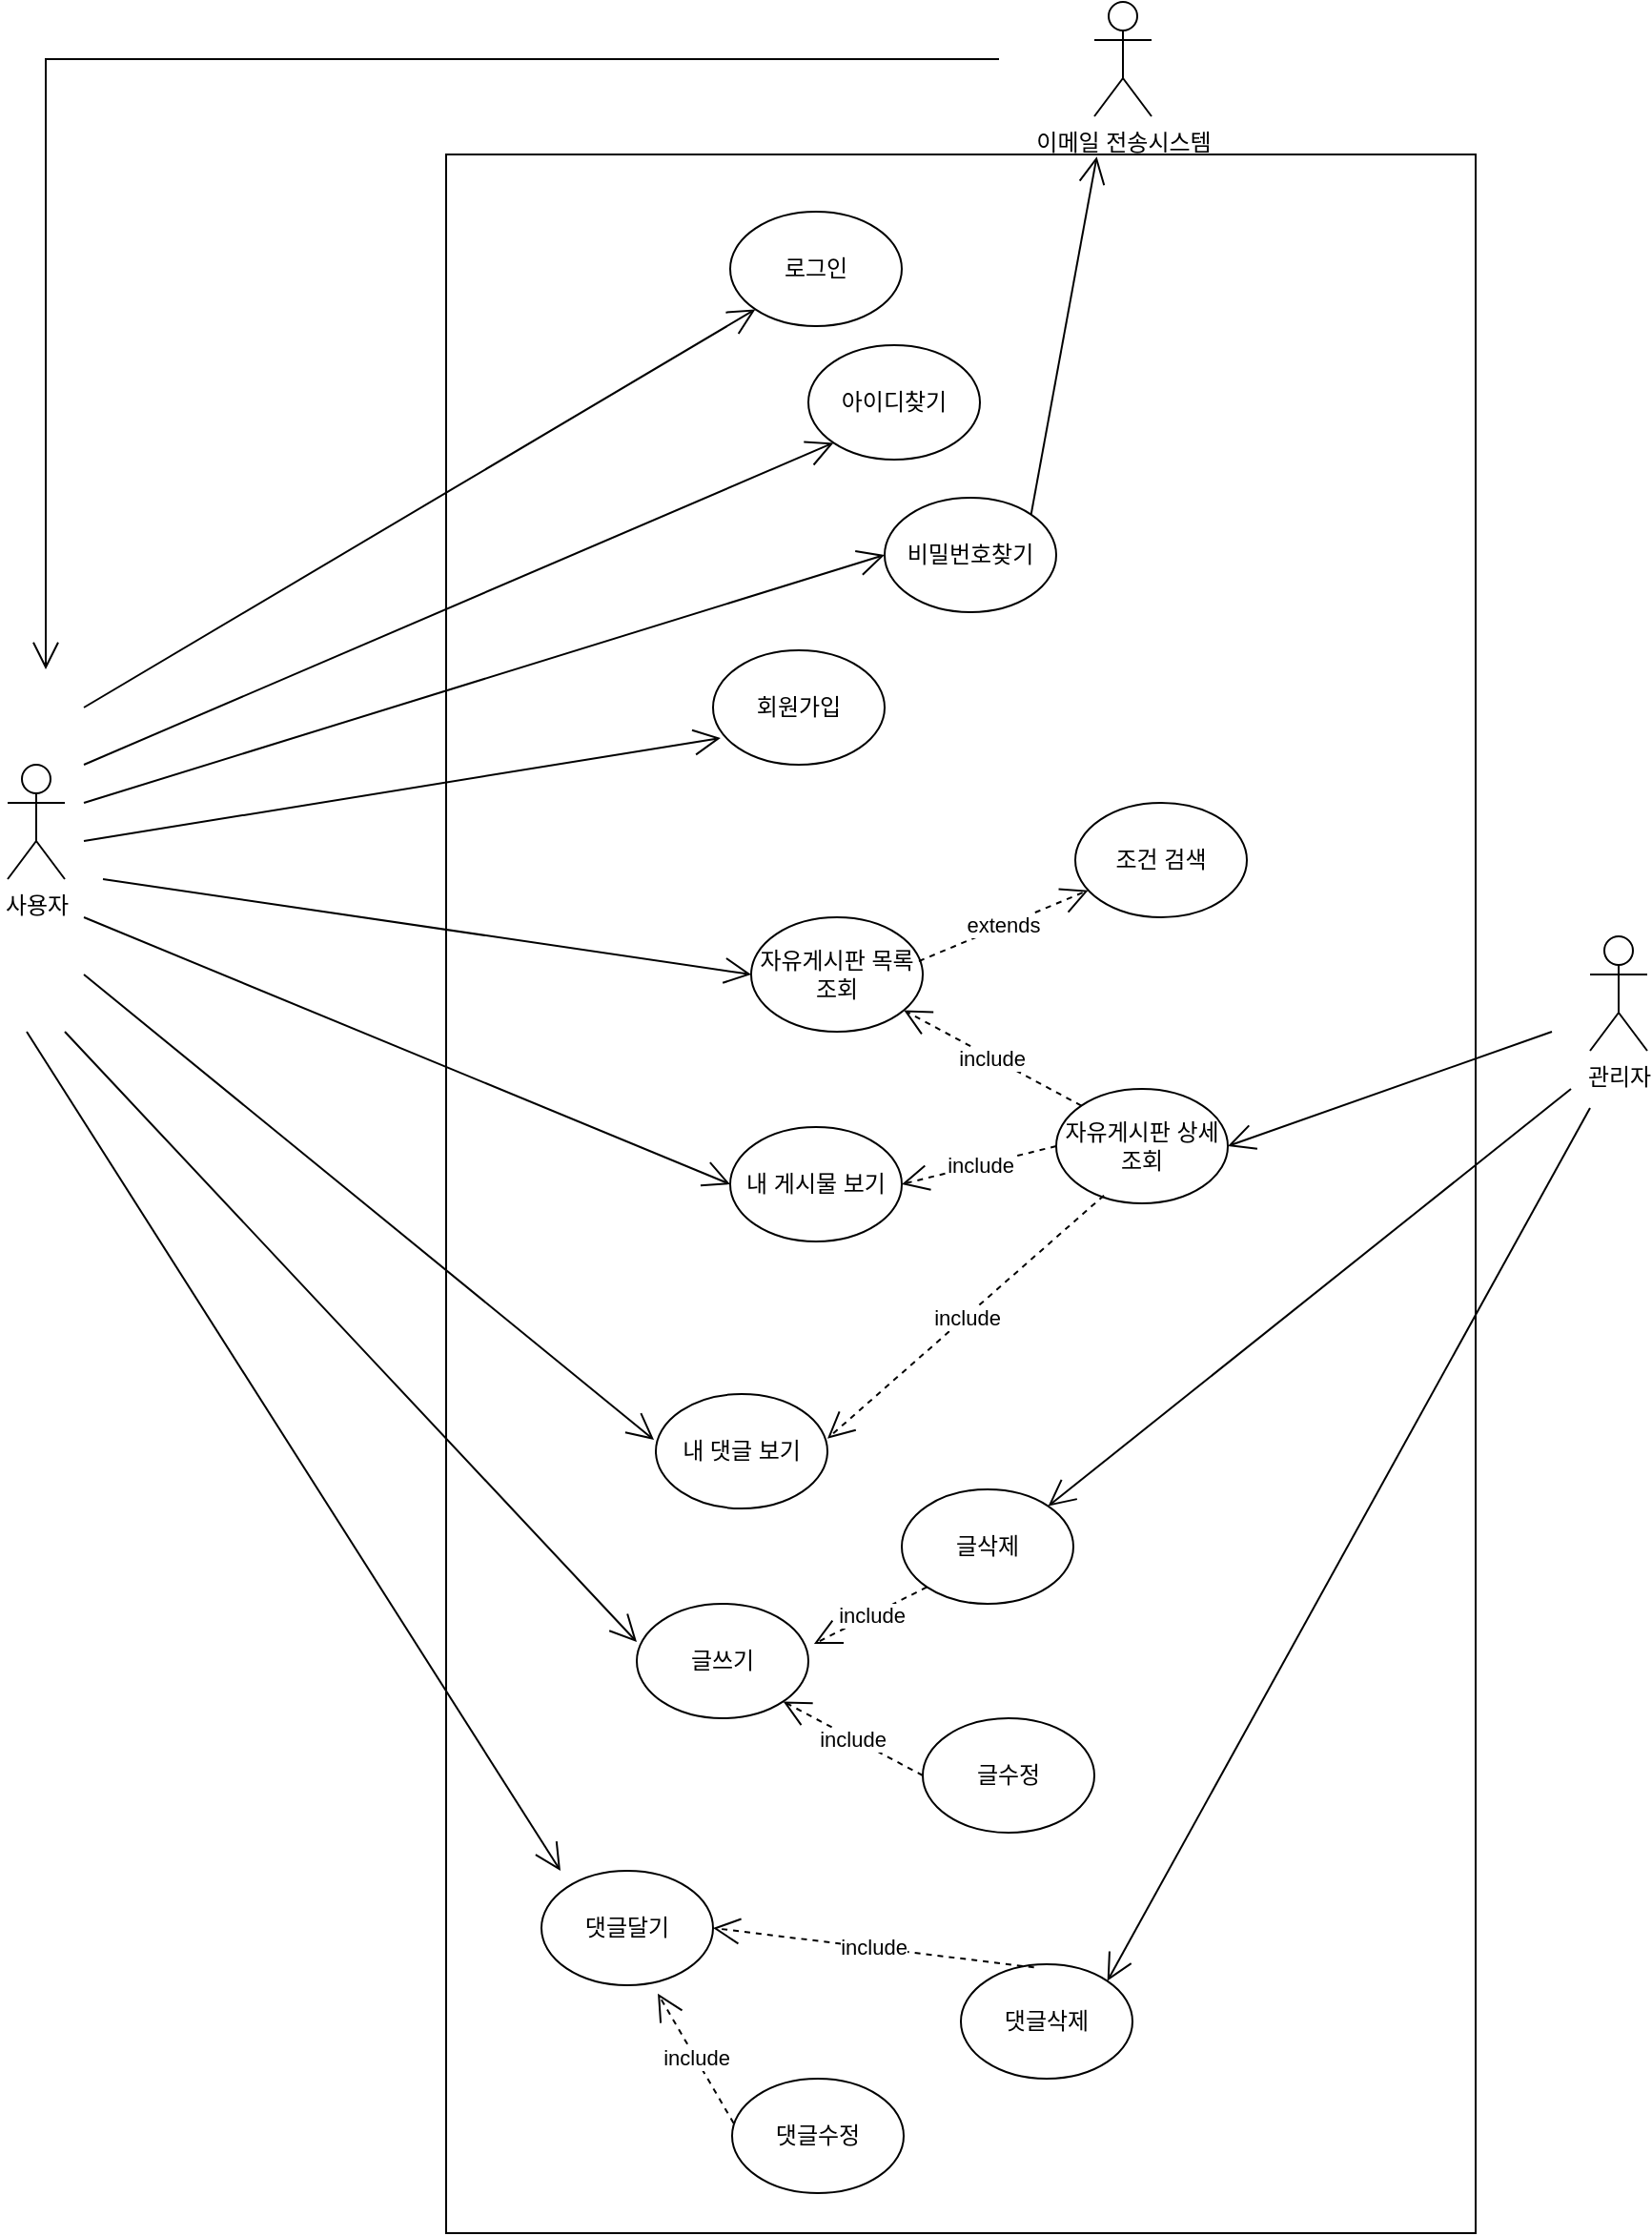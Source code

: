 <mxfile version="16.1.0" type="github"><diagram id="H_6OZ07QhHf3fsb5HgVF" name="Page-1"><mxGraphModel dx="2557" dy="1085" grid="1" gridSize="10" guides="1" tooltips="1" connect="1" arrows="1" fold="1" page="1" pageScale="1" pageWidth="827" pageHeight="1169" math="0" shadow="0"><root><mxCell id="0"/><mxCell id="1" parent="0"/><mxCell id="DON7vrpg5q23c9bwcyuc-1" value="사용자" style="shape=umlActor;verticalLabelPosition=bottom;verticalAlign=top;html=1;outlineConnect=0;" vertex="1" parent="1"><mxGeometry x="50" y="540" width="30" height="60" as="geometry"/></mxCell><mxCell id="DON7vrpg5q23c9bwcyuc-4" value="" style="rounded=0;whiteSpace=wrap;html=1;" vertex="1" parent="1"><mxGeometry x="280" y="220" width="540" height="1090" as="geometry"/></mxCell><mxCell id="DON7vrpg5q23c9bwcyuc-11" value="회원가입" style="ellipse;whiteSpace=wrap;html=1;" vertex="1" parent="1"><mxGeometry x="420" y="480" width="90" height="60" as="geometry"/></mxCell><mxCell id="DON7vrpg5q23c9bwcyuc-12" value="로그인" style="ellipse;whiteSpace=wrap;html=1;" vertex="1" parent="1"><mxGeometry x="429" y="250" width="90" height="60" as="geometry"/></mxCell><mxCell id="DON7vrpg5q23c9bwcyuc-16" value="아이디찾기" style="ellipse;whiteSpace=wrap;html=1;" vertex="1" parent="1"><mxGeometry x="470" y="320" width="90" height="60" as="geometry"/></mxCell><mxCell id="DON7vrpg5q23c9bwcyuc-17" value="비밀번호찾기" style="ellipse;whiteSpace=wrap;html=1;" vertex="1" parent="1"><mxGeometry x="510" y="400" width="90" height="60" as="geometry"/></mxCell><mxCell id="DON7vrpg5q23c9bwcyuc-18" value="자유게시판 목록 조회" style="ellipse;whiteSpace=wrap;html=1;" vertex="1" parent="1"><mxGeometry x="440" y="620" width="90" height="60" as="geometry"/></mxCell><mxCell id="DON7vrpg5q23c9bwcyuc-19" value="자유게시판 상세조회" style="ellipse;whiteSpace=wrap;html=1;" vertex="1" parent="1"><mxGeometry x="600" y="710" width="90" height="60" as="geometry"/></mxCell><mxCell id="DON7vrpg5q23c9bwcyuc-20" value="댓글달기" style="ellipse;whiteSpace=wrap;html=1;" vertex="1" parent="1"><mxGeometry x="330" y="1120" width="90" height="60" as="geometry"/></mxCell><mxCell id="DON7vrpg5q23c9bwcyuc-21" value="댓글수정&lt;br&gt;" style="ellipse;whiteSpace=wrap;html=1;" vertex="1" parent="1"><mxGeometry x="430" y="1229" width="90" height="60" as="geometry"/></mxCell><mxCell id="DON7vrpg5q23c9bwcyuc-22" value="댓글삭제" style="ellipse;whiteSpace=wrap;html=1;" vertex="1" parent="1"><mxGeometry x="550" y="1169" width="90" height="60" as="geometry"/></mxCell><mxCell id="DON7vrpg5q23c9bwcyuc-23" value="내 게시물 보기" style="ellipse;whiteSpace=wrap;html=1;" vertex="1" parent="1"><mxGeometry x="429" y="730" width="90" height="60" as="geometry"/></mxCell><mxCell id="DON7vrpg5q23c9bwcyuc-24" value="내 댓글 보기" style="ellipse;whiteSpace=wrap;html=1;" vertex="1" parent="1"><mxGeometry x="390" y="870" width="90" height="60" as="geometry"/></mxCell><mxCell id="DON7vrpg5q23c9bwcyuc-25" value="이메일 전송시스템" style="shape=umlActor;verticalLabelPosition=bottom;verticalAlign=top;html=1;" vertex="1" parent="1"><mxGeometry x="620" y="140" width="30" height="60" as="geometry"/></mxCell><mxCell id="DON7vrpg5q23c9bwcyuc-29" value="" style="endArrow=open;endFill=1;endSize=12;html=1;rounded=0;entryX=0;entryY=1;entryDx=0;entryDy=0;" edge="1" parent="1" target="DON7vrpg5q23c9bwcyuc-16"><mxGeometry width="160" relative="1" as="geometry"><mxPoint x="90" y="540" as="sourcePoint"/><mxPoint x="780" y="530" as="targetPoint"/></mxGeometry></mxCell><mxCell id="DON7vrpg5q23c9bwcyuc-30" value="" style="endArrow=open;endFill=1;endSize=12;html=1;rounded=0;entryX=0;entryY=0.5;entryDx=0;entryDy=0;" edge="1" parent="1" target="DON7vrpg5q23c9bwcyuc-17"><mxGeometry width="160" relative="1" as="geometry"><mxPoint x="90" y="560" as="sourcePoint"/><mxPoint x="343.18" y="331.213" as="targetPoint"/></mxGeometry></mxCell><mxCell id="DON7vrpg5q23c9bwcyuc-31" value="" style="endArrow=open;endFill=1;endSize=12;html=1;rounded=0;entryX=0.044;entryY=0.767;entryDx=0;entryDy=0;entryPerimeter=0;" edge="1" parent="1" target="DON7vrpg5q23c9bwcyuc-11"><mxGeometry width="160" relative="1" as="geometry"><mxPoint x="90" y="580" as="sourcePoint"/><mxPoint x="334" y="390" as="targetPoint"/></mxGeometry></mxCell><mxCell id="DON7vrpg5q23c9bwcyuc-32" value="" style="endArrow=open;endFill=1;endSize=12;html=1;rounded=0;entryX=0;entryY=0.5;entryDx=0;entryDy=0;" edge="1" parent="1" target="DON7vrpg5q23c9bwcyuc-18"><mxGeometry width="160" relative="1" as="geometry"><mxPoint x="100" y="600" as="sourcePoint"/><mxPoint x="393.96" y="496.02" as="targetPoint"/></mxGeometry></mxCell><mxCell id="DON7vrpg5q23c9bwcyuc-33" value="" style="endArrow=open;endFill=1;endSize=12;html=1;rounded=0;entryX=0;entryY=0.5;entryDx=0;entryDy=0;" edge="1" parent="1" target="DON7vrpg5q23c9bwcyuc-23"><mxGeometry width="160" relative="1" as="geometry"><mxPoint x="90" y="620" as="sourcePoint"/><mxPoint x="390" y="630" as="targetPoint"/></mxGeometry></mxCell><mxCell id="DON7vrpg5q23c9bwcyuc-34" value="" style="endArrow=open;endFill=1;endSize=12;html=1;rounded=0;entryX=-0.011;entryY=0.4;entryDx=0;entryDy=0;entryPerimeter=0;" edge="1" parent="1" target="DON7vrpg5q23c9bwcyuc-24"><mxGeometry width="160" relative="1" as="geometry"><mxPoint x="90" y="650" as="sourcePoint"/><mxPoint x="409" y="760" as="targetPoint"/></mxGeometry></mxCell><mxCell id="DON7vrpg5q23c9bwcyuc-35" value="" style="endArrow=open;endFill=1;endSize=12;html=1;rounded=0;entryX=0;entryY=1;entryDx=0;entryDy=0;" edge="1" parent="1" target="DON7vrpg5q23c9bwcyuc-12"><mxGeometry width="160" relative="1" as="geometry"><mxPoint x="90" y="510" as="sourcePoint"/><mxPoint x="343.18" y="331.213" as="targetPoint"/></mxGeometry></mxCell><mxCell id="DON7vrpg5q23c9bwcyuc-40" value="" style="endArrow=open;endFill=1;endSize=12;html=1;rounded=0;entryX=0.632;entryY=0.001;entryDx=0;entryDy=0;exitX=1;exitY=0;exitDx=0;exitDy=0;entryPerimeter=0;" edge="1" parent="1" source="DON7vrpg5q23c9bwcyuc-17" target="DON7vrpg5q23c9bwcyuc-4"><mxGeometry width="160" relative="1" as="geometry"><mxPoint x="600" y="400" as="sourcePoint"/><mxPoint x="520" y="440" as="targetPoint"/></mxGeometry></mxCell><mxCell id="DON7vrpg5q23c9bwcyuc-41" value="" style="endArrow=open;endFill=1;endSize=12;html=1;rounded=0;" edge="1" parent="1"><mxGeometry width="160" relative="1" as="geometry"><mxPoint x="570" y="170" as="sourcePoint"/><mxPoint x="70" y="490" as="targetPoint"/><Array as="points"><mxPoint x="70" y="170"/></Array></mxGeometry></mxCell><mxCell id="DON7vrpg5q23c9bwcyuc-43" value="include" style="endArrow=open;endSize=12;dashed=1;html=1;rounded=0;exitX=0;exitY=0;exitDx=0;exitDy=0;" edge="1" parent="1" source="DON7vrpg5q23c9bwcyuc-19" target="DON7vrpg5q23c9bwcyuc-18"><mxGeometry width="160" relative="1" as="geometry"><mxPoint x="570" y="700" as="sourcePoint"/><mxPoint x="730" y="700" as="targetPoint"/></mxGeometry></mxCell><mxCell id="DON7vrpg5q23c9bwcyuc-44" value="include" style="endArrow=open;endSize=12;dashed=1;html=1;rounded=0;exitX=0;exitY=0.5;exitDx=0;exitDy=0;entryX=1;entryY=0.5;entryDx=0;entryDy=0;" edge="1" parent="1" source="DON7vrpg5q23c9bwcyuc-19" target="DON7vrpg5q23c9bwcyuc-23"><mxGeometry width="160" relative="1" as="geometry"><mxPoint x="623.18" y="728.787" as="sourcePoint"/><mxPoint x="530.072" y="678.797" as="targetPoint"/></mxGeometry></mxCell><mxCell id="DON7vrpg5q23c9bwcyuc-45" value="include" style="endArrow=open;endSize=12;dashed=1;html=1;rounded=0;exitX=0.278;exitY=0.931;exitDx=0;exitDy=0;entryX=1;entryY=0.389;entryDx=0;entryDy=0;entryPerimeter=0;exitPerimeter=0;" edge="1" parent="1" source="DON7vrpg5q23c9bwcyuc-19" target="DON7vrpg5q23c9bwcyuc-24"><mxGeometry width="160" relative="1" as="geometry"><mxPoint x="610" y="750" as="sourcePoint"/><mxPoint x="529.0" y="770" as="targetPoint"/></mxGeometry></mxCell><mxCell id="DON7vrpg5q23c9bwcyuc-49" value="include" style="endArrow=open;endSize=12;dashed=1;html=1;rounded=0;exitX=0.426;exitY=0.028;exitDx=0;exitDy=0;entryX=1;entryY=0.5;entryDx=0;entryDy=0;exitPerimeter=0;" edge="1" parent="1" source="DON7vrpg5q23c9bwcyuc-22" target="DON7vrpg5q23c9bwcyuc-20"><mxGeometry width="160" relative="1" as="geometry"><mxPoint x="635.02" y="775.86" as="sourcePoint"/><mxPoint x="490" y="903.34" as="targetPoint"/></mxGeometry></mxCell><mxCell id="DON7vrpg5q23c9bwcyuc-50" value="include" style="endArrow=open;endSize=12;dashed=1;html=1;rounded=0;exitX=0.009;exitY=0.389;exitDx=0;exitDy=0;exitPerimeter=0;entryX=0.678;entryY=1.072;entryDx=0;entryDy=0;entryPerimeter=0;" edge="1" parent="1" source="DON7vrpg5q23c9bwcyuc-21" target="DON7vrpg5q23c9bwcyuc-20"><mxGeometry width="160" relative="1" as="geometry"><mxPoint x="808.34" y="801.68" as="sourcePoint"/><mxPoint x="785" y="730" as="targetPoint"/></mxGeometry></mxCell><mxCell id="DON7vrpg5q23c9bwcyuc-51" value="조건 검색" style="ellipse;whiteSpace=wrap;html=1;" vertex="1" parent="1"><mxGeometry x="610" y="560" width="90" height="60" as="geometry"/></mxCell><mxCell id="DON7vrpg5q23c9bwcyuc-52" value="extends" style="endArrow=open;endSize=12;dashed=1;html=1;rounded=0;exitX=0.978;exitY=0.383;exitDx=0;exitDy=0;exitPerimeter=0;" edge="1" parent="1" source="DON7vrpg5q23c9bwcyuc-18" target="DON7vrpg5q23c9bwcyuc-51"><mxGeometry width="160" relative="1" as="geometry"><mxPoint x="699.46" y="742.26" as="sourcePoint"/><mxPoint x="748.847" y="717.864" as="targetPoint"/></mxGeometry></mxCell><mxCell id="DON7vrpg5q23c9bwcyuc-53" value="" style="endArrow=open;endFill=1;endSize=12;html=1;rounded=0;" edge="1" parent="1"><mxGeometry width="160" relative="1" as="geometry"><mxPoint x="60" y="680" as="sourcePoint"/><mxPoint x="340" y="1120" as="targetPoint"/></mxGeometry></mxCell><mxCell id="DON7vrpg5q23c9bwcyuc-54" value="" style="endArrow=open;endFill=1;endSize=12;html=1;rounded=0;" edge="1" parent="1"><mxGeometry width="160" relative="1" as="geometry"><mxPoint x="80" y="680" as="sourcePoint"/><mxPoint x="380" y="1000" as="targetPoint"/></mxGeometry></mxCell><mxCell id="DON7vrpg5q23c9bwcyuc-55" value="글쓰기" style="ellipse;whiteSpace=wrap;html=1;" vertex="1" parent="1"><mxGeometry x="380" y="980" width="90" height="60" as="geometry"/></mxCell><mxCell id="DON7vrpg5q23c9bwcyuc-56" value="글수정" style="ellipse;whiteSpace=wrap;html=1;" vertex="1" parent="1"><mxGeometry x="530" y="1040" width="90" height="60" as="geometry"/></mxCell><mxCell id="DON7vrpg5q23c9bwcyuc-57" value="글삭제" style="ellipse;whiteSpace=wrap;html=1;" vertex="1" parent="1"><mxGeometry x="519" y="920" width="90" height="60" as="geometry"/></mxCell><mxCell id="DON7vrpg5q23c9bwcyuc-58" value="include" style="endArrow=open;endSize=12;dashed=1;html=1;rounded=0;exitX=0;exitY=1;exitDx=0;exitDy=0;entryX=1.033;entryY=0.35;entryDx=0;entryDy=0;entryPerimeter=0;" edge="1" parent="1" source="DON7vrpg5q23c9bwcyuc-57" target="DON7vrpg5q23c9bwcyuc-55"><mxGeometry width="160" relative="1" as="geometry"><mxPoint x="530.81" y="1243.34" as="sourcePoint"/><mxPoint x="416.82" y="1181.213" as="targetPoint"/></mxGeometry></mxCell><mxCell id="DON7vrpg5q23c9bwcyuc-59" value="include" style="endArrow=open;endSize=12;dashed=1;html=1;rounded=0;exitX=0;exitY=0.5;exitDx=0;exitDy=0;entryX=1;entryY=1;entryDx=0;entryDy=0;" edge="1" parent="1" source="DON7vrpg5q23c9bwcyuc-56" target="DON7vrpg5q23c9bwcyuc-55"><mxGeometry width="160" relative="1" as="geometry"><mxPoint x="398.34" y="1241.68" as="sourcePoint"/><mxPoint x="385" y="1190" as="targetPoint"/></mxGeometry></mxCell><mxCell id="DON7vrpg5q23c9bwcyuc-60" value="관리자" style="shape=umlActor;verticalLabelPosition=bottom;verticalAlign=top;html=1;outlineConnect=0;" vertex="1" parent="1"><mxGeometry x="880" y="630" width="30" height="60" as="geometry"/></mxCell><mxCell id="DON7vrpg5q23c9bwcyuc-61" value="" style="endArrow=open;endFill=1;endSize=12;html=1;rounded=0;entryX=1;entryY=0.5;entryDx=0;entryDy=0;" edge="1" parent="1" target="DON7vrpg5q23c9bwcyuc-19"><mxGeometry width="160" relative="1" as="geometry"><mxPoint x="860" y="680" as="sourcePoint"/><mxPoint x="790" y="770" as="targetPoint"/></mxGeometry></mxCell><mxCell id="DON7vrpg5q23c9bwcyuc-62" value="" style="endArrow=open;endFill=1;endSize=12;html=1;rounded=0;entryX=1;entryY=0;entryDx=0;entryDy=0;" edge="1" parent="1" target="DON7vrpg5q23c9bwcyuc-57"><mxGeometry width="160" relative="1" as="geometry"><mxPoint x="870" y="710" as="sourcePoint"/><mxPoint x="670" y="890" as="targetPoint"/></mxGeometry></mxCell><mxCell id="DON7vrpg5q23c9bwcyuc-63" value="" style="endArrow=open;endFill=1;endSize=12;html=1;rounded=0;entryX=1;entryY=0;entryDx=0;entryDy=0;" edge="1" parent="1" target="DON7vrpg5q23c9bwcyuc-22"><mxGeometry width="160" relative="1" as="geometry"><mxPoint x="880" y="720" as="sourcePoint"/><mxPoint x="605.82" y="938.787" as="targetPoint"/></mxGeometry></mxCell></root></mxGraphModel></diagram></mxfile>